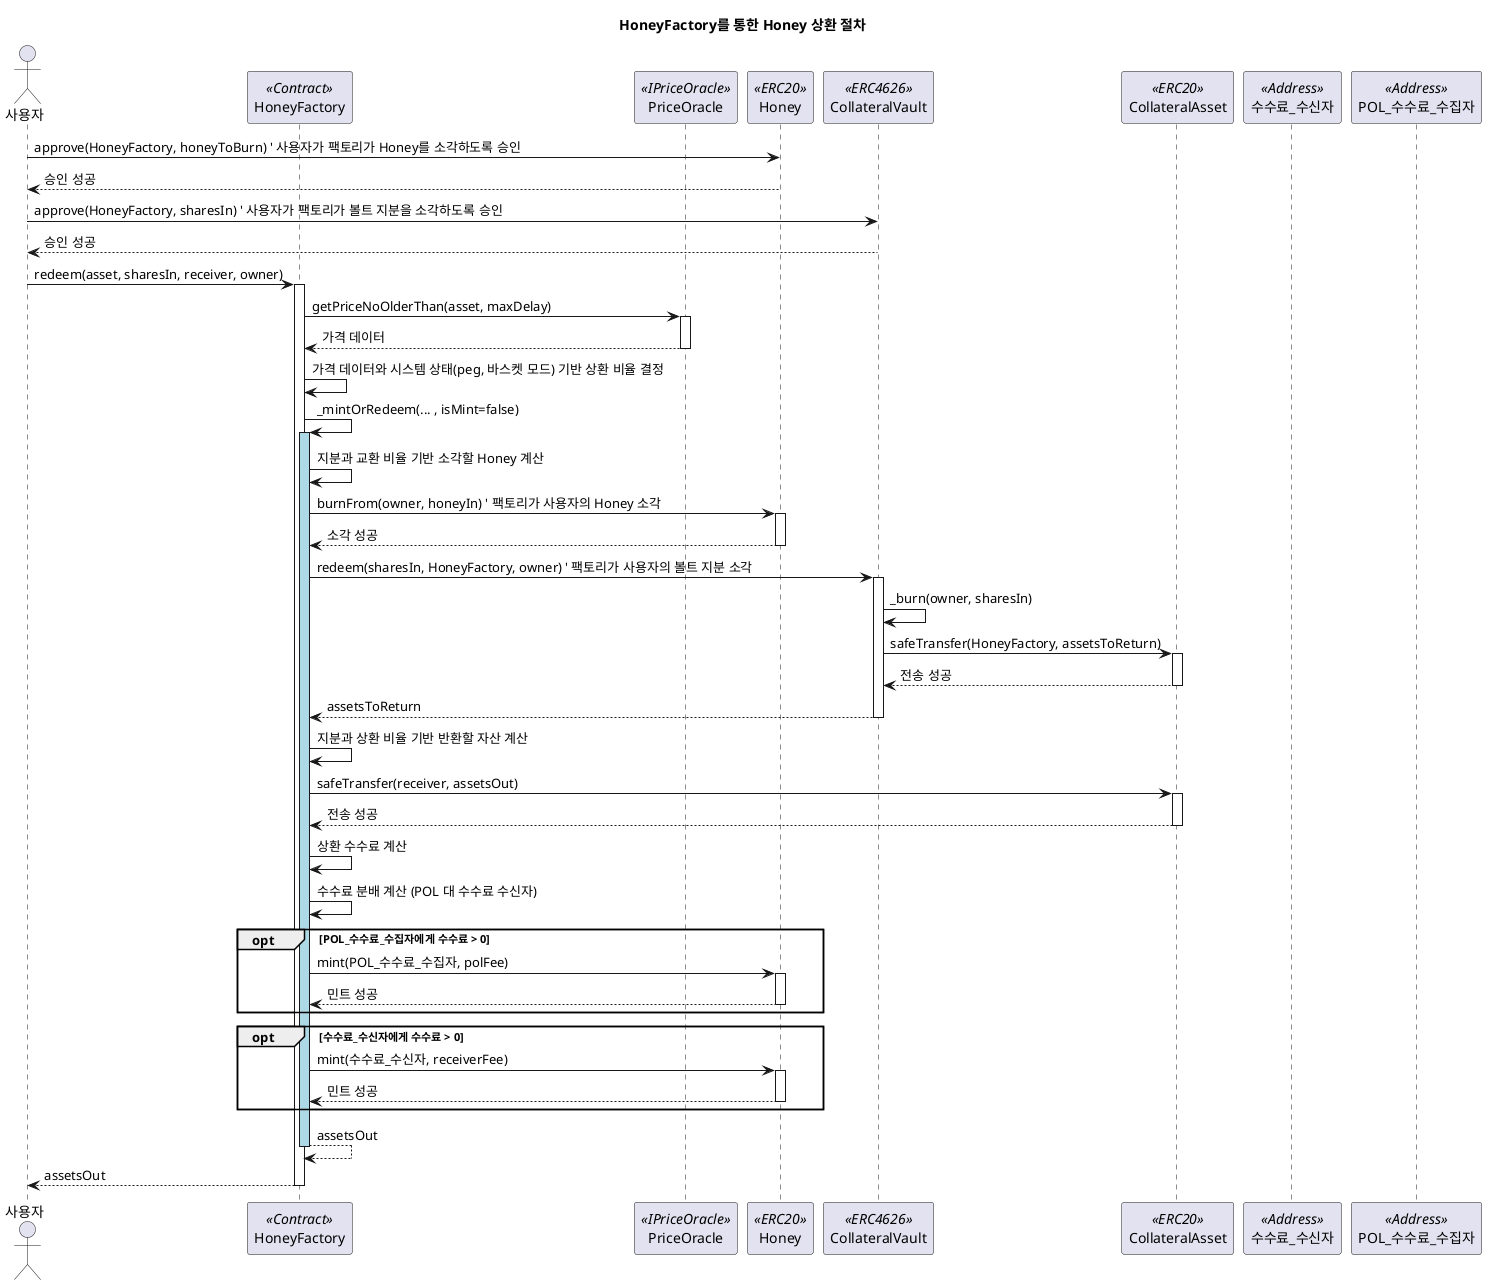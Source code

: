 @startuml HoneyFactory_Redeem_Sequence
title HoneyFactory를 통한 Honey 상환 절차

actor 사용자
participant HoneyFactory <<Contract>>
participant PriceOracle <<IPriceOracle>>
participant Honey <<ERC20>>
participant CollateralVault <<ERC4626>>
participant CollateralAsset <<ERC20>>
participant 수수료_수신자 <<Address>>
participant POL_수수료_수집자 <<Address>>

사용자 -> Honey: approve(HoneyFactory, honeyToBurn) ' 사용자가 팩토리가 Honey를 소각하도록 승인
Honey --> 사용자: 승인 성공

사용자 -> CollateralVault: approve(HoneyFactory, sharesIn) ' 사용자가 팩토리가 볼트 지분을 소각하도록 승인
CollateralVault --> 사용자: 승인 성공

사용자 -> HoneyFactory: redeem(asset, sharesIn, receiver, owner)
activate HoneyFactory

HoneyFactory -> PriceOracle: getPriceNoOlderThan(asset, maxDelay)
activate PriceOracle
PriceOracle --> HoneyFactory: 가격 데이터
deactivate PriceOracle

HoneyFactory -> HoneyFactory: 가격 데이터와 시스템 상태(peg, 바스켓 모드) 기반 상환 비율 결정

HoneyFactory -> HoneyFactory: _mintOrRedeem(... , isMint=false)
activate HoneyFactory #LightBlue

 HoneyFactory -> HoneyFactory: 지분과 교환 비율 기반 소각할 Honey 계산
 HoneyFactory -> Honey: burnFrom(owner, honeyIn) ' 팩토리가 사용자의 Honey 소각
 activate Honey
 Honey --> HoneyFactory: 소각 성공
 deactivate Honey

 HoneyFactory -> CollateralVault: redeem(sharesIn, HoneyFactory, owner) ' 팩토리가 사용자의 볼트 지분 소각
 activate CollateralVault
 CollateralVault -> CollateralVault: _burn(owner, sharesIn)
 CollateralVault -> CollateralAsset: safeTransfer(HoneyFactory, assetsToReturn)
 activate CollateralAsset
 CollateralAsset --> CollateralVault: 전송 성공
 deactivate CollateralAsset
 CollateralVault --> HoneyFactory: assetsToReturn
 deactivate CollateralVault

 HoneyFactory -> HoneyFactory: 지분과 상환 비율 기반 반환할 자산 계산
 HoneyFactory -> CollateralAsset: safeTransfer(receiver, assetsOut)
 activate CollateralAsset
 CollateralAsset --> HoneyFactory: 전송 성공
 deactivate CollateralAsset

 HoneyFactory -> HoneyFactory: 상환 수수료 계산
 HoneyFactory -> HoneyFactory: 수수료 분배 계산 (POL 대 수수료 수신자)
 opt POL_수수료_수집자에게 수수료 > 0
  HoneyFactory -> Honey: mint(POL_수수료_수집자, polFee)
  activate Honey
  Honey --> HoneyFactory: 민트 성공
  deactivate Honey
 end
 opt 수수료_수신자에게 수수료 > 0
  HoneyFactory -> Honey: mint(수수료_수신자, receiverFee)
  activate Honey
  Honey --> HoneyFactory: 민트 성공
  deactivate Honey
 end

HoneyFactory --> HoneyFactory: assetsOut
deactivate HoneyFactory #LightBlue

HoneyFactory --> 사용자: assetsOut
deactivate HoneyFactory

@enduml 